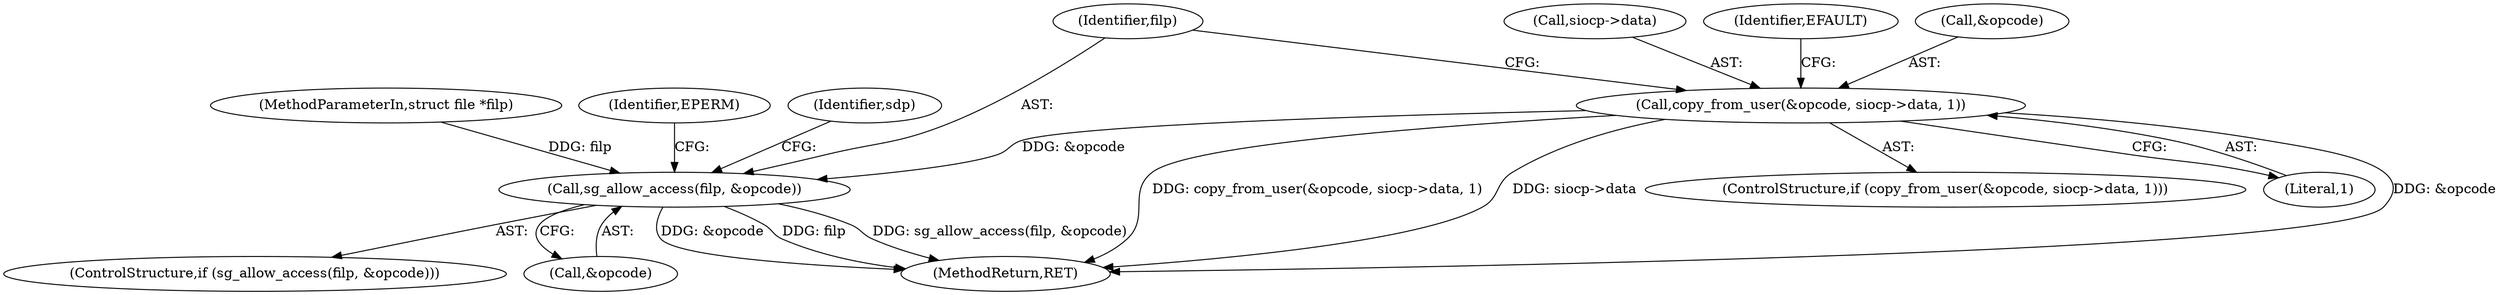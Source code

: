 digraph "0_linux_3e0097499839e0fe3af380410eababe5a47c4cf9_0@API" {
"1000910" [label="(Call,copy_from_user(&opcode, siocp->data, 1))"];
"1000921" [label="(Call,sg_allow_access(filp, &opcode))"];
"1000910" [label="(Call,copy_from_user(&opcode, siocp->data, 1))"];
"1000913" [label="(Call,siocp->data)"];
"1000916" [label="(Literal,1)"];
"1000921" [label="(Call,sg_allow_access(filp, &opcode))"];
"1000107" [label="(MethodParameterIn,struct file *filp)"];
"1000927" [label="(Identifier,EPERM)"];
"1000919" [label="(Identifier,EFAULT)"];
"1000923" [label="(Call,&opcode)"];
"1000932" [label="(Identifier,sdp)"];
"1000911" [label="(Call,&opcode)"];
"1001060" [label="(MethodReturn,RET)"];
"1000920" [label="(ControlStructure,if (sg_allow_access(filp, &opcode)))"];
"1000922" [label="(Identifier,filp)"];
"1000909" [label="(ControlStructure,if (copy_from_user(&opcode, siocp->data, 1)))"];
"1000910" -> "1000909"  [label="AST: "];
"1000910" -> "1000916"  [label="CFG: "];
"1000911" -> "1000910"  [label="AST: "];
"1000913" -> "1000910"  [label="AST: "];
"1000916" -> "1000910"  [label="AST: "];
"1000919" -> "1000910"  [label="CFG: "];
"1000922" -> "1000910"  [label="CFG: "];
"1000910" -> "1001060"  [label="DDG: &opcode"];
"1000910" -> "1001060"  [label="DDG: copy_from_user(&opcode, siocp->data, 1)"];
"1000910" -> "1001060"  [label="DDG: siocp->data"];
"1000910" -> "1000921"  [label="DDG: &opcode"];
"1000921" -> "1000920"  [label="AST: "];
"1000921" -> "1000923"  [label="CFG: "];
"1000922" -> "1000921"  [label="AST: "];
"1000923" -> "1000921"  [label="AST: "];
"1000927" -> "1000921"  [label="CFG: "];
"1000932" -> "1000921"  [label="CFG: "];
"1000921" -> "1001060"  [label="DDG: sg_allow_access(filp, &opcode)"];
"1000921" -> "1001060"  [label="DDG: &opcode"];
"1000921" -> "1001060"  [label="DDG: filp"];
"1000107" -> "1000921"  [label="DDG: filp"];
}
